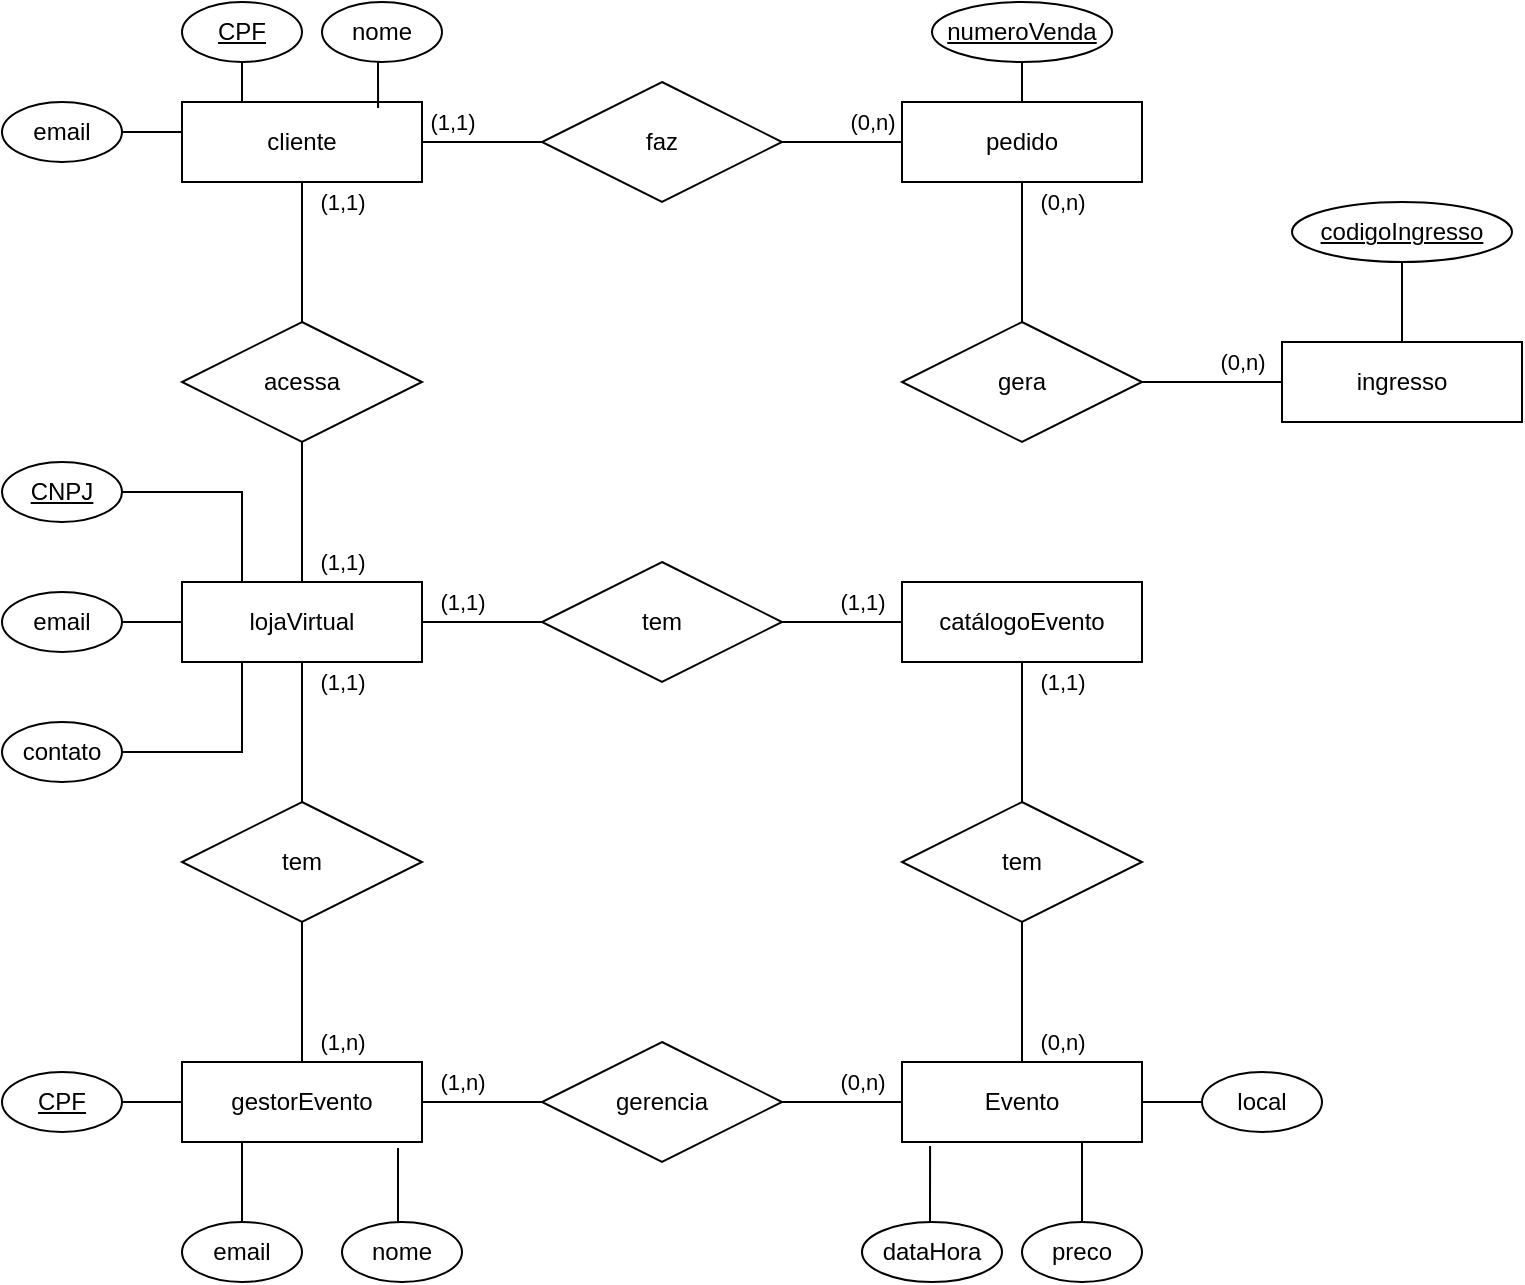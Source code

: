 <mxfile version="26.1.1">
  <diagram name="Página-1" id="d-dJPJZfgclaKZyCDjED">
    <mxGraphModel dx="1393" dy="784" grid="1" gridSize="10" guides="1" tooltips="1" connect="1" arrows="1" fold="1" page="1" pageScale="1" pageWidth="827" pageHeight="1169" math="0" shadow="0">
      <root>
        <mxCell id="0" />
        <mxCell id="1" parent="0" />
        <mxCell id="FD40uMBpztSzSELEibaQ-11" value="(0,n)" style="edgeStyle=orthogonalEdgeStyle;rounded=0;orthogonalLoop=1;jettySize=auto;html=1;exitX=1;exitY=0.5;exitDx=0;exitDy=0;entryX=0;entryY=0.5;entryDx=0;entryDy=0;endArrow=none;startFill=0;" edge="1" parent="1" source="FD40uMBpztSzSELEibaQ-5" target="FD40uMBpztSzSELEibaQ-7">
          <mxGeometry x="0.5" y="10" relative="1" as="geometry">
            <mxPoint as="offset" />
          </mxGeometry>
        </mxCell>
        <mxCell id="FD40uMBpztSzSELEibaQ-5" value="faz" style="shape=rhombus;perimeter=rhombusPerimeter;whiteSpace=wrap;html=1;align=center;" vertex="1" parent="1">
          <mxGeometry x="300" y="70" width="120" height="60" as="geometry" />
        </mxCell>
        <mxCell id="FD40uMBpztSzSELEibaQ-14" value="(1,1)" style="edgeStyle=orthogonalEdgeStyle;rounded=0;orthogonalLoop=1;jettySize=auto;html=1;exitX=1;exitY=0.5;exitDx=0;exitDy=0;entryX=0;entryY=0.5;entryDx=0;entryDy=0;endArrow=none;startFill=0;" edge="1" parent="1" source="FD40uMBpztSzSELEibaQ-6" target="FD40uMBpztSzSELEibaQ-5">
          <mxGeometry x="-0.5" y="10" relative="1" as="geometry">
            <mxPoint as="offset" />
          </mxGeometry>
        </mxCell>
        <mxCell id="FD40uMBpztSzSELEibaQ-25" value="(1,1)" style="edgeStyle=orthogonalEdgeStyle;rounded=0;orthogonalLoop=1;jettySize=auto;html=1;exitX=0.5;exitY=1;exitDx=0;exitDy=0;entryX=0.5;entryY=0;entryDx=0;entryDy=0;endArrow=none;startFill=0;" edge="1" parent="1" source="FD40uMBpztSzSELEibaQ-6" target="FD40uMBpztSzSELEibaQ-23">
          <mxGeometry x="-0.714" y="20" relative="1" as="geometry">
            <mxPoint as="offset" />
          </mxGeometry>
        </mxCell>
        <mxCell id="FD40uMBpztSzSELEibaQ-6" value="cliente" style="whiteSpace=wrap;html=1;align=center;" vertex="1" parent="1">
          <mxGeometry x="120" y="80" width="120" height="40" as="geometry" />
        </mxCell>
        <mxCell id="FD40uMBpztSzSELEibaQ-17" value="(0,n)" style="edgeStyle=orthogonalEdgeStyle;rounded=0;orthogonalLoop=1;jettySize=auto;html=1;exitX=0.5;exitY=1;exitDx=0;exitDy=0;entryX=0.5;entryY=0;entryDx=0;entryDy=0;endArrow=none;startFill=0;" edge="1" parent="1" source="FD40uMBpztSzSELEibaQ-7" target="FD40uMBpztSzSELEibaQ-15">
          <mxGeometry x="-0.714" y="20" relative="1" as="geometry">
            <mxPoint as="offset" />
          </mxGeometry>
        </mxCell>
        <mxCell id="FD40uMBpztSzSELEibaQ-7" value="pedido" style="whiteSpace=wrap;html=1;align=center;" vertex="1" parent="1">
          <mxGeometry x="480" y="80" width="120" height="40" as="geometry" />
        </mxCell>
        <mxCell id="FD40uMBpztSzSELEibaQ-18" value="(0,n)" style="edgeStyle=orthogonalEdgeStyle;rounded=0;orthogonalLoop=1;jettySize=auto;html=1;exitX=1;exitY=0.5;exitDx=0;exitDy=0;entryX=0;entryY=0.5;entryDx=0;entryDy=0;endArrow=none;startFill=0;" edge="1" parent="1" source="FD40uMBpztSzSELEibaQ-15" target="FD40uMBpztSzSELEibaQ-16">
          <mxGeometry x="0.429" y="10" relative="1" as="geometry">
            <mxPoint as="offset" />
          </mxGeometry>
        </mxCell>
        <mxCell id="FD40uMBpztSzSELEibaQ-15" value="gera" style="shape=rhombus;perimeter=rhombusPerimeter;whiteSpace=wrap;html=1;align=center;" vertex="1" parent="1">
          <mxGeometry x="480" y="190" width="120" height="60" as="geometry" />
        </mxCell>
        <mxCell id="FD40uMBpztSzSELEibaQ-60" style="edgeStyle=orthogonalEdgeStyle;rounded=0;orthogonalLoop=1;jettySize=auto;html=1;exitX=0.5;exitY=0;exitDx=0;exitDy=0;entryX=0.5;entryY=1;entryDx=0;entryDy=0;endArrow=none;startFill=0;" edge="1" parent="1" source="FD40uMBpztSzSELEibaQ-16" target="FD40uMBpztSzSELEibaQ-58">
          <mxGeometry relative="1" as="geometry" />
        </mxCell>
        <mxCell id="FD40uMBpztSzSELEibaQ-16" value="ingresso" style="whiteSpace=wrap;html=1;align=center;" vertex="1" parent="1">
          <mxGeometry x="670" y="200" width="120" height="40" as="geometry" />
        </mxCell>
        <mxCell id="FD40uMBpztSzSELEibaQ-27" value="(1,1)" style="edgeStyle=orthogonalEdgeStyle;rounded=0;orthogonalLoop=1;jettySize=auto;html=1;exitX=1;exitY=0.5;exitDx=0;exitDy=0;entryX=0;entryY=0.5;entryDx=0;entryDy=0;endArrow=none;startFill=0;" edge="1" parent="1" source="FD40uMBpztSzSELEibaQ-19" target="FD40uMBpztSzSELEibaQ-24">
          <mxGeometry x="-0.333" y="10" relative="1" as="geometry">
            <mxPoint as="offset" />
          </mxGeometry>
        </mxCell>
        <mxCell id="FD40uMBpztSzSELEibaQ-35" value="(1,1)" style="edgeStyle=orthogonalEdgeStyle;rounded=0;orthogonalLoop=1;jettySize=auto;html=1;exitX=0.5;exitY=1;exitDx=0;exitDy=0;entryX=0.5;entryY=0;entryDx=0;entryDy=0;endArrow=none;startFill=0;" edge="1" parent="1" source="FD40uMBpztSzSELEibaQ-19" target="FD40uMBpztSzSELEibaQ-33">
          <mxGeometry x="-0.714" y="20" relative="1" as="geometry">
            <mxPoint as="offset" />
          </mxGeometry>
        </mxCell>
        <mxCell id="FD40uMBpztSzSELEibaQ-62" style="edgeStyle=orthogonalEdgeStyle;rounded=0;orthogonalLoop=1;jettySize=auto;html=1;exitX=0.25;exitY=0;exitDx=0;exitDy=0;entryX=1;entryY=0.5;entryDx=0;entryDy=0;endArrow=none;startFill=0;" edge="1" parent="1" source="FD40uMBpztSzSELEibaQ-19" target="FD40uMBpztSzSELEibaQ-61">
          <mxGeometry relative="1" as="geometry" />
        </mxCell>
        <mxCell id="FD40uMBpztSzSELEibaQ-19" value="lojaVirtual" style="whiteSpace=wrap;html=1;align=center;" vertex="1" parent="1">
          <mxGeometry x="120" y="320" width="120" height="40" as="geometry" />
        </mxCell>
        <mxCell id="FD40uMBpztSzSELEibaQ-41" value="(1,n)" style="edgeStyle=orthogonalEdgeStyle;rounded=0;orthogonalLoop=1;jettySize=auto;html=1;exitX=1;exitY=0.5;exitDx=0;exitDy=0;entryX=0;entryY=0.5;entryDx=0;entryDy=0;endArrow=none;startFill=0;" edge="1" parent="1" source="FD40uMBpztSzSELEibaQ-20" target="FD40uMBpztSzSELEibaQ-34">
          <mxGeometry x="-0.333" y="10" relative="1" as="geometry">
            <mxPoint as="offset" />
          </mxGeometry>
        </mxCell>
        <mxCell id="FD40uMBpztSzSELEibaQ-20" value="gestorEvento" style="whiteSpace=wrap;html=1;align=center;" vertex="1" parent="1">
          <mxGeometry x="120" y="560" width="120" height="40" as="geometry" />
        </mxCell>
        <mxCell id="FD40uMBpztSzSELEibaQ-21" value="Evento" style="whiteSpace=wrap;html=1;align=center;" vertex="1" parent="1">
          <mxGeometry x="480" y="560" width="120" height="40" as="geometry" />
        </mxCell>
        <mxCell id="FD40uMBpztSzSELEibaQ-37" value="(1,1)" style="edgeStyle=orthogonalEdgeStyle;rounded=0;orthogonalLoop=1;jettySize=auto;html=1;exitX=0.5;exitY=1;exitDx=0;exitDy=0;entryX=0.5;entryY=0;entryDx=0;entryDy=0;endArrow=none;startFill=0;" edge="1" parent="1" source="FD40uMBpztSzSELEibaQ-22" target="FD40uMBpztSzSELEibaQ-30">
          <mxGeometry x="-0.714" y="20" relative="1" as="geometry">
            <Array as="points">
              <mxPoint x="540" y="390" />
              <mxPoint x="540" y="390" />
            </Array>
            <mxPoint as="offset" />
          </mxGeometry>
        </mxCell>
        <mxCell id="FD40uMBpztSzSELEibaQ-22" value="catálogoEvento" style="whiteSpace=wrap;html=1;align=center;" vertex="1" parent="1">
          <mxGeometry x="480" y="320" width="120" height="40" as="geometry" />
        </mxCell>
        <mxCell id="FD40uMBpztSzSELEibaQ-26" value="(1,1)" style="edgeStyle=orthogonalEdgeStyle;rounded=0;orthogonalLoop=1;jettySize=auto;html=1;exitX=0.5;exitY=1;exitDx=0;exitDy=0;entryX=0.5;entryY=0;entryDx=0;entryDy=0;endArrow=none;startFill=0;endFill=0;" edge="1" parent="1" source="FD40uMBpztSzSELEibaQ-23" target="FD40uMBpztSzSELEibaQ-19">
          <mxGeometry x="0.714" y="20" relative="1" as="geometry">
            <Array as="points">
              <mxPoint x="180" y="280" />
              <mxPoint x="180" y="280" />
            </Array>
            <mxPoint as="offset" />
          </mxGeometry>
        </mxCell>
        <mxCell id="FD40uMBpztSzSELEibaQ-23" value="acessa" style="shape=rhombus;perimeter=rhombusPerimeter;whiteSpace=wrap;html=1;align=center;" vertex="1" parent="1">
          <mxGeometry x="120" y="190" width="120" height="60" as="geometry" />
        </mxCell>
        <mxCell id="FD40uMBpztSzSELEibaQ-28" value="(1,1)" style="edgeStyle=orthogonalEdgeStyle;rounded=0;orthogonalLoop=1;jettySize=auto;html=1;exitX=1;exitY=0.5;exitDx=0;exitDy=0;entryX=0;entryY=0.5;entryDx=0;entryDy=0;endArrow=none;startFill=0;" edge="1" parent="1" source="FD40uMBpztSzSELEibaQ-24" target="FD40uMBpztSzSELEibaQ-22">
          <mxGeometry x="0.333" y="10" relative="1" as="geometry">
            <mxPoint as="offset" />
          </mxGeometry>
        </mxCell>
        <mxCell id="FD40uMBpztSzSELEibaQ-24" value="tem" style="shape=rhombus;perimeter=rhombusPerimeter;whiteSpace=wrap;html=1;align=center;" vertex="1" parent="1">
          <mxGeometry x="300" y="310" width="120" height="60" as="geometry" />
        </mxCell>
        <mxCell id="FD40uMBpztSzSELEibaQ-38" value="(0,n)" style="edgeStyle=orthogonalEdgeStyle;rounded=0;orthogonalLoop=1;jettySize=auto;html=1;exitX=0.5;exitY=1;exitDx=0;exitDy=0;entryX=0.5;entryY=0;entryDx=0;entryDy=0;endArrow=none;startFill=0;" edge="1" parent="1" source="FD40uMBpztSzSELEibaQ-30" target="FD40uMBpztSzSELEibaQ-21">
          <mxGeometry x="0.714" y="20" relative="1" as="geometry">
            <mxPoint as="offset" />
          </mxGeometry>
        </mxCell>
        <mxCell id="FD40uMBpztSzSELEibaQ-30" value="tem" style="shape=rhombus;perimeter=rhombusPerimeter;whiteSpace=wrap;html=1;align=center;" vertex="1" parent="1">
          <mxGeometry x="480" y="430" width="120" height="60" as="geometry" />
        </mxCell>
        <mxCell id="FD40uMBpztSzSELEibaQ-36" value="(1,n)" style="edgeStyle=orthogonalEdgeStyle;rounded=0;orthogonalLoop=1;jettySize=auto;html=1;exitX=0.5;exitY=1;exitDx=0;exitDy=0;entryX=0.5;entryY=0;entryDx=0;entryDy=0;endArrow=none;startFill=0;" edge="1" parent="1" source="FD40uMBpztSzSELEibaQ-33" target="FD40uMBpztSzSELEibaQ-20">
          <mxGeometry x="0.714" y="20" relative="1" as="geometry">
            <mxPoint as="offset" />
          </mxGeometry>
        </mxCell>
        <mxCell id="FD40uMBpztSzSELEibaQ-33" value="tem" style="shape=rhombus;perimeter=rhombusPerimeter;whiteSpace=wrap;html=1;align=center;" vertex="1" parent="1">
          <mxGeometry x="120" y="430" width="120" height="60" as="geometry" />
        </mxCell>
        <mxCell id="FD40uMBpztSzSELEibaQ-40" value="(0,n)" style="edgeStyle=orthogonalEdgeStyle;rounded=0;orthogonalLoop=1;jettySize=auto;html=1;exitX=1;exitY=0.5;exitDx=0;exitDy=0;entryX=0;entryY=0.5;entryDx=0;entryDy=0;endArrow=none;startFill=0;" edge="1" parent="1" source="FD40uMBpztSzSELEibaQ-34" target="FD40uMBpztSzSELEibaQ-21">
          <mxGeometry x="0.333" y="10" relative="1" as="geometry">
            <mxPoint as="offset" />
          </mxGeometry>
        </mxCell>
        <mxCell id="FD40uMBpztSzSELEibaQ-34" value="gerencia" style="shape=rhombus;perimeter=rhombusPerimeter;whiteSpace=wrap;html=1;align=center;" vertex="1" parent="1">
          <mxGeometry x="300" y="550" width="120" height="60" as="geometry" />
        </mxCell>
        <mxCell id="FD40uMBpztSzSELEibaQ-51" style="edgeStyle=orthogonalEdgeStyle;rounded=0;orthogonalLoop=1;jettySize=auto;html=1;exitX=0.5;exitY=1;exitDx=0;exitDy=0;entryX=0.25;entryY=0;entryDx=0;entryDy=0;endArrow=none;startFill=0;fontStyle=1" edge="1" parent="1" source="FD40uMBpztSzSELEibaQ-50" target="FD40uMBpztSzSELEibaQ-6">
          <mxGeometry relative="1" as="geometry" />
        </mxCell>
        <mxCell id="FD40uMBpztSzSELEibaQ-50" value="CPF" style="ellipse;whiteSpace=wrap;html=1;fontStyle=4" vertex="1" parent="1">
          <mxGeometry x="120" y="30" width="60" height="30" as="geometry" />
        </mxCell>
        <mxCell id="FD40uMBpztSzSELEibaQ-52" value="nome" style="ellipse;whiteSpace=wrap;html=1;fontStyle=0" vertex="1" parent="1">
          <mxGeometry x="190" y="30" width="60" height="30" as="geometry" />
        </mxCell>
        <mxCell id="FD40uMBpztSzSELEibaQ-53" style="edgeStyle=orthogonalEdgeStyle;rounded=0;orthogonalLoop=1;jettySize=auto;html=1;exitX=0.5;exitY=1;exitDx=0;exitDy=0;entryX=0.817;entryY=0.075;entryDx=0;entryDy=0;entryPerimeter=0;endArrow=none;startFill=0;" edge="1" parent="1" source="FD40uMBpztSzSELEibaQ-52" target="FD40uMBpztSzSELEibaQ-6">
          <mxGeometry relative="1" as="geometry" />
        </mxCell>
        <mxCell id="FD40uMBpztSzSELEibaQ-55" style="edgeStyle=orthogonalEdgeStyle;rounded=0;orthogonalLoop=1;jettySize=auto;html=1;exitX=1;exitY=0.5;exitDx=0;exitDy=0;entryX=0;entryY=0.25;entryDx=0;entryDy=0;endArrow=none;startFill=0;" edge="1" parent="1" source="FD40uMBpztSzSELEibaQ-54" target="FD40uMBpztSzSELEibaQ-6">
          <mxGeometry relative="1" as="geometry" />
        </mxCell>
        <mxCell id="FD40uMBpztSzSELEibaQ-54" value="email" style="ellipse;whiteSpace=wrap;html=1;fontStyle=0" vertex="1" parent="1">
          <mxGeometry x="30" y="80" width="60" height="30" as="geometry" />
        </mxCell>
        <mxCell id="FD40uMBpztSzSELEibaQ-57" style="edgeStyle=orthogonalEdgeStyle;rounded=0;orthogonalLoop=1;jettySize=auto;html=1;exitX=0.5;exitY=1;exitDx=0;exitDy=0;entryX=0.5;entryY=0;entryDx=0;entryDy=0;endArrow=none;startFill=0;" edge="1" parent="1" source="FD40uMBpztSzSELEibaQ-56" target="FD40uMBpztSzSELEibaQ-7">
          <mxGeometry relative="1" as="geometry" />
        </mxCell>
        <mxCell id="FD40uMBpztSzSELEibaQ-56" value="numeroVenda" style="ellipse;whiteSpace=wrap;html=1;fontStyle=4" vertex="1" parent="1">
          <mxGeometry x="495" y="30" width="90" height="30" as="geometry" />
        </mxCell>
        <mxCell id="FD40uMBpztSzSELEibaQ-58" value="codigoIngresso" style="ellipse;whiteSpace=wrap;html=1;fontStyle=4" vertex="1" parent="1">
          <mxGeometry x="675" y="130" width="110" height="30" as="geometry" />
        </mxCell>
        <mxCell id="FD40uMBpztSzSELEibaQ-61" value="CNPJ" style="ellipse;whiteSpace=wrap;html=1;fontStyle=4" vertex="1" parent="1">
          <mxGeometry x="30" y="260" width="60" height="30" as="geometry" />
        </mxCell>
        <mxCell id="FD40uMBpztSzSELEibaQ-65" style="edgeStyle=orthogonalEdgeStyle;rounded=0;orthogonalLoop=1;jettySize=auto;html=1;exitX=1;exitY=0.5;exitDx=0;exitDy=0;entryX=0;entryY=0.5;entryDx=0;entryDy=0;endArrow=none;startFill=0;" edge="1" parent="1" source="FD40uMBpztSzSELEibaQ-63" target="FD40uMBpztSzSELEibaQ-19">
          <mxGeometry relative="1" as="geometry" />
        </mxCell>
        <mxCell id="FD40uMBpztSzSELEibaQ-63" value="email" style="ellipse;whiteSpace=wrap;html=1;fontStyle=0" vertex="1" parent="1">
          <mxGeometry x="30" y="325" width="60" height="30" as="geometry" />
        </mxCell>
        <mxCell id="FD40uMBpztSzSELEibaQ-66" style="edgeStyle=orthogonalEdgeStyle;rounded=0;orthogonalLoop=1;jettySize=auto;html=1;exitX=1;exitY=0.5;exitDx=0;exitDy=0;entryX=0.25;entryY=1;entryDx=0;entryDy=0;endArrow=none;startFill=0;" edge="1" parent="1" source="FD40uMBpztSzSELEibaQ-64" target="FD40uMBpztSzSELEibaQ-19">
          <mxGeometry relative="1" as="geometry" />
        </mxCell>
        <mxCell id="FD40uMBpztSzSELEibaQ-64" value="contato" style="ellipse;whiteSpace=wrap;html=1;fontStyle=0" vertex="1" parent="1">
          <mxGeometry x="30" y="390" width="60" height="30" as="geometry" />
        </mxCell>
        <mxCell id="FD40uMBpztSzSELEibaQ-72" style="edgeStyle=orthogonalEdgeStyle;rounded=0;orthogonalLoop=1;jettySize=auto;html=1;exitX=1;exitY=0.5;exitDx=0;exitDy=0;entryX=0;entryY=0.5;entryDx=0;entryDy=0;endArrow=none;startFill=0;" edge="1" parent="1" source="FD40uMBpztSzSELEibaQ-67" target="FD40uMBpztSzSELEibaQ-20">
          <mxGeometry relative="1" as="geometry" />
        </mxCell>
        <mxCell id="FD40uMBpztSzSELEibaQ-67" value="CPF" style="ellipse;whiteSpace=wrap;html=1;fontStyle=4" vertex="1" parent="1">
          <mxGeometry x="30" y="565" width="60" height="30" as="geometry" />
        </mxCell>
        <mxCell id="FD40uMBpztSzSELEibaQ-68" value="nome" style="ellipse;whiteSpace=wrap;html=1;fontStyle=0" vertex="1" parent="1">
          <mxGeometry x="200" y="640" width="60" height="30" as="geometry" />
        </mxCell>
        <mxCell id="FD40uMBpztSzSELEibaQ-71" style="edgeStyle=orthogonalEdgeStyle;rounded=0;orthogonalLoop=1;jettySize=auto;html=1;exitX=0.5;exitY=0;exitDx=0;exitDy=0;entryX=0.25;entryY=1;entryDx=0;entryDy=0;endArrow=none;startFill=0;" edge="1" parent="1" source="FD40uMBpztSzSELEibaQ-69" target="FD40uMBpztSzSELEibaQ-20">
          <mxGeometry relative="1" as="geometry" />
        </mxCell>
        <mxCell id="FD40uMBpztSzSELEibaQ-69" value="email" style="ellipse;whiteSpace=wrap;html=1;fontStyle=0" vertex="1" parent="1">
          <mxGeometry x="120" y="640" width="60" height="30" as="geometry" />
        </mxCell>
        <mxCell id="FD40uMBpztSzSELEibaQ-70" style="edgeStyle=orthogonalEdgeStyle;rounded=0;orthogonalLoop=1;jettySize=auto;html=1;exitX=0.5;exitY=0;exitDx=0;exitDy=0;entryX=0.9;entryY=1.075;entryDx=0;entryDy=0;entryPerimeter=0;endArrow=none;startFill=0;" edge="1" parent="1" source="FD40uMBpztSzSELEibaQ-68" target="FD40uMBpztSzSELEibaQ-20">
          <mxGeometry relative="1" as="geometry" />
        </mxCell>
        <mxCell id="FD40uMBpztSzSELEibaQ-73" value="dataHora" style="ellipse;whiteSpace=wrap;html=1;fontStyle=0" vertex="1" parent="1">
          <mxGeometry x="460" y="640" width="70" height="30" as="geometry" />
        </mxCell>
        <mxCell id="FD40uMBpztSzSELEibaQ-77" style="edgeStyle=orthogonalEdgeStyle;rounded=0;orthogonalLoop=1;jettySize=auto;html=1;exitX=0.5;exitY=0;exitDx=0;exitDy=0;entryX=0.75;entryY=1;entryDx=0;entryDy=0;endArrow=none;startFill=0;" edge="1" parent="1" source="FD40uMBpztSzSELEibaQ-74" target="FD40uMBpztSzSELEibaQ-21">
          <mxGeometry relative="1" as="geometry" />
        </mxCell>
        <mxCell id="FD40uMBpztSzSELEibaQ-74" value="preco" style="ellipse;whiteSpace=wrap;html=1;fontStyle=0" vertex="1" parent="1">
          <mxGeometry x="540" y="640" width="60" height="30" as="geometry" />
        </mxCell>
        <mxCell id="FD40uMBpztSzSELEibaQ-78" style="edgeStyle=orthogonalEdgeStyle;rounded=0;orthogonalLoop=1;jettySize=auto;html=1;exitX=0;exitY=0.5;exitDx=0;exitDy=0;entryX=1;entryY=0.5;entryDx=0;entryDy=0;endArrow=none;startFill=0;" edge="1" parent="1" source="FD40uMBpztSzSELEibaQ-75" target="FD40uMBpztSzSELEibaQ-21">
          <mxGeometry relative="1" as="geometry" />
        </mxCell>
        <mxCell id="FD40uMBpztSzSELEibaQ-75" value="local" style="ellipse;whiteSpace=wrap;html=1;fontStyle=0" vertex="1" parent="1">
          <mxGeometry x="630" y="565" width="60" height="30" as="geometry" />
        </mxCell>
        <mxCell id="FD40uMBpztSzSELEibaQ-76" style="edgeStyle=orthogonalEdgeStyle;rounded=0;orthogonalLoop=1;jettySize=auto;html=1;exitX=0.5;exitY=0;exitDx=0;exitDy=0;entryX=0.117;entryY=1.05;entryDx=0;entryDy=0;entryPerimeter=0;endArrow=none;startFill=0;" edge="1" parent="1" source="FD40uMBpztSzSELEibaQ-73" target="FD40uMBpztSzSELEibaQ-21">
          <mxGeometry relative="1" as="geometry" />
        </mxCell>
      </root>
    </mxGraphModel>
  </diagram>
</mxfile>

